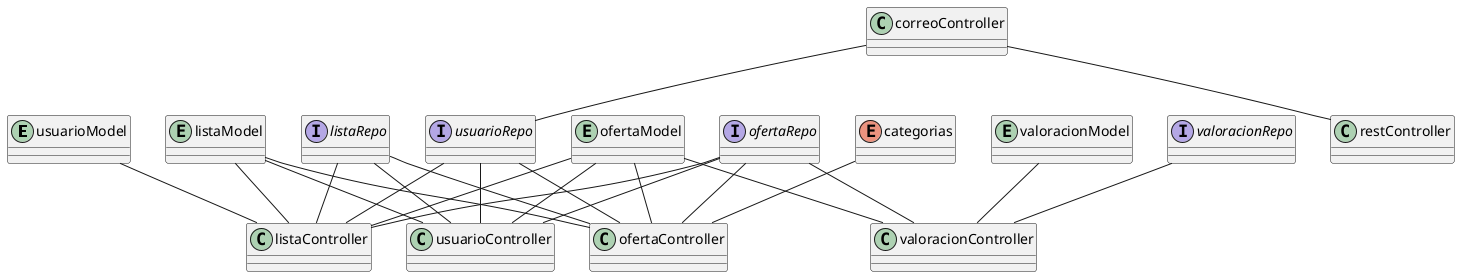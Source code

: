 @startuml

entity          usuarioModel
entity          listaModel
entity          valoracionModel
entity          ofertaModel
enum            categorias
interface       listaRepo
interface       usuarioRepo
interface       valoracionRepo
interface       ofertaRepo
class           usuarioController
class           listaController
class           valoracionController
class           ofertaController

class           correoController
class           restController

correoController -- restController
correoController -- usuarioRepo

listaRepo -- listaController
listaRepo -- ofertaController
listaRepo -- usuarioController
usuarioRepo -- listaController
usuarioRepo -- ofertaController
usuarioRepo -- usuarioController
valoracionRepo -- valoracionController
ofertaRepo -- listaController
ofertaRepo -- ofertaController
ofertaRepo -- usuarioController
ofertaRepo -- valoracionController

listaModel -- listaController
listaModel -- ofertaController
listaModel -- usuarioController
usuarioModel -- listaController
valoracionModel -- valoracionController
ofertaModel -- listaController
ofertaModel -- ofertaController
ofertaModel -- usuarioController
ofertaModel -- valoracionController

categorias -- ofertaController

@enduml